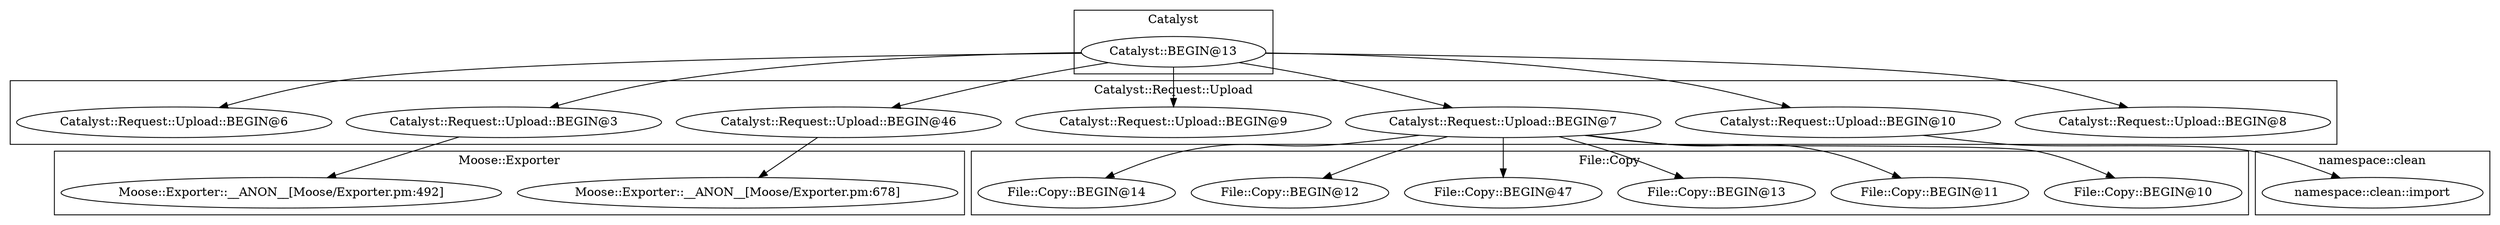 digraph {
graph [overlap=false]
subgraph cluster_Catalyst {
	label="Catalyst";
	"Catalyst::BEGIN@13";
}
subgraph cluster_File_Copy {
	label="File::Copy";
	"File::Copy::BEGIN@10";
	"File::Copy::BEGIN@11";
	"File::Copy::BEGIN@13";
	"File::Copy::BEGIN@47";
	"File::Copy::BEGIN@12";
	"File::Copy::BEGIN@14";
}
subgraph cluster_Catalyst_Request_Upload {
	label="Catalyst::Request::Upload";
	"Catalyst::Request::Upload::BEGIN@8";
	"Catalyst::Request::Upload::BEGIN@3";
	"Catalyst::Request::Upload::BEGIN@7";
	"Catalyst::Request::Upload::BEGIN@9";
	"Catalyst::Request::Upload::BEGIN@46";
	"Catalyst::Request::Upload::BEGIN@10";
	"Catalyst::Request::Upload::BEGIN@6";
}
subgraph cluster_namespace_clean {
	label="namespace::clean";
	"namespace::clean::import";
}
subgraph cluster_Moose_Exporter {
	label="Moose::Exporter";
	"Moose::Exporter::__ANON__[Moose/Exporter.pm:492]";
	"Moose::Exporter::__ANON__[Moose/Exporter.pm:678]";
}
"Catalyst::BEGIN@13" -> "Catalyst::Request::Upload::BEGIN@3";
"Catalyst::Request::Upload::BEGIN@7" -> "File::Copy::BEGIN@14";
"Catalyst::BEGIN@13" -> "Catalyst::Request::Upload::BEGIN@6";
"Catalyst::BEGIN@13" -> "Catalyst::Request::Upload::BEGIN@10";
"Catalyst::Request::Upload::BEGIN@7" -> "File::Copy::BEGIN@10";
"Catalyst::Request::Upload::BEGIN@10" -> "namespace::clean::import";
"Catalyst::BEGIN@13" -> "Catalyst::Request::Upload::BEGIN@8";
"Catalyst::Request::Upload::BEGIN@46" -> "Moose::Exporter::__ANON__[Moose/Exporter.pm:678]";
"Catalyst::Request::Upload::BEGIN@3" -> "Moose::Exporter::__ANON__[Moose/Exporter.pm:492]";
"Catalyst::BEGIN@13" -> "Catalyst::Request::Upload::BEGIN@46";
"Catalyst::Request::Upload::BEGIN@7" -> "File::Copy::BEGIN@47";
"Catalyst::BEGIN@13" -> "Catalyst::Request::Upload::BEGIN@9";
"Catalyst::Request::Upload::BEGIN@7" -> "File::Copy::BEGIN@13";
"Catalyst::Request::Upload::BEGIN@7" -> "File::Copy::BEGIN@11";
"Catalyst::Request::Upload::BEGIN@7" -> "File::Copy::BEGIN@12";
"Catalyst::BEGIN@13" -> "Catalyst::Request::Upload::BEGIN@7";
}
